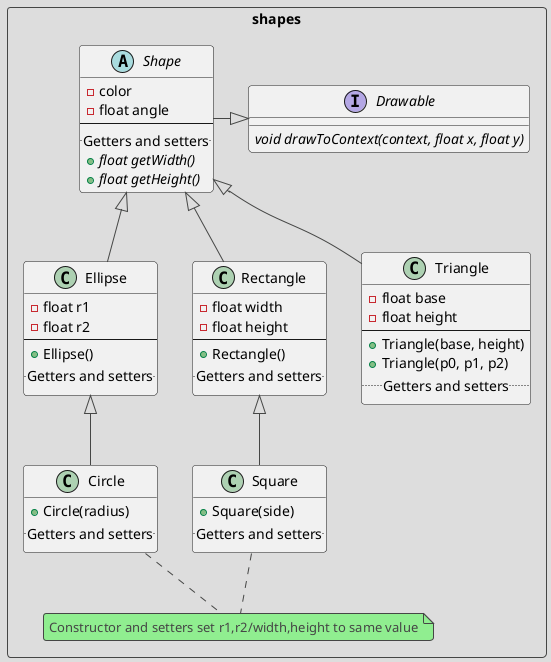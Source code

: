 @startuml
!theme toy

package shapes <<Rectangle>> {

    interface Drawable {
        {abstract} void drawToContext(context, float x, float y)
    }

    abstract Shape {
        /'
         ' - float x0
         ' - float y0
         '/
        - color
        - float angle
        --
        .. Getters and setters ..
        /'
         ' + {abstract} void drawToContext(context, float x, float y)
         '/
        + {abstract} float getWidth()
        + {abstract} float getHeight()
    }
    Shape -|> Drawable

    class Ellipse {
        - float r1
        - float r2
        --
        + Ellipse()
        .. Getters and setters ..
    }

    class Circle {
        + Circle(radius)
        .. Getters and setters ..
    }

    note "Constructor and setters set r1,r2/width,height to same value" as SameNote
    Circle .. SameNote

    class Rectangle {
        - float width
        - float height
        --
        + Rectangle()
        .. Getters and setters ..
    }

    class Square {
        + Square(side)
        .. Getters and setters ..
    }
    Square .. SameNote

    class Triangle {
        - float base
        - float height
        --
        + Triangle(base, height)
        + Triangle(p0, p1, p2)
        .. Getters and setters ..
    }

    /'   Relations
       ============= '/

    Shape      <|-- Ellipse
    Ellipse    <|-- Circle

    Shape      <|-- Rectangle
    Rectangle  <|-- Square

    Shape      <|-- Triangle

    /'
     ' Shape <|-- Polygon
     ' Polygon "1" o-- "*" Triangle : " comprises"
     '/

}

/'
 ' package "window and shapes controller" <<Rectangle>> {
 '     Window "1" o-- "many" Shape : has
 ' }
 '/
@enduml
